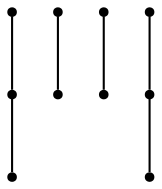 graph {
  node [shape=point,comment="{\"directed\":false,\"doi\":\"10.1007/978-3-642-00219-9_32\",\"figure\":\"4 (1)\"}"]

  v0 [pos="810.5954801160235,1543.7003449179906"]
  v1 [pos="784.3457518821539,1604.9309460033064"]
  v2 [pos="784.3457518821539,1491.2145875063804"]
  v3 [pos="731.8411099278649,1464.0557372353287"]
  v4 [pos="731.8411099278649,1619.9207800431682"]
  v5 [pos="644.3302026615586,1460.5127572493116"]
  v6 [pos="591.8275967265284,1604.9309460033064"]
  v7 [pos="644.3302026615586,1596.30799442638"]
  v8 [pos="591.8275967265284,1491.2145875063804"]
  v9 [pos="565.5757688477981,1543.7003449179904"]

  v9 -- v6 [id="-5",pos="565.5757688477981,1543.7003449179904 591.8275967265284,1604.9309460033064 591.8275967265284,1604.9309460033064 591.8275967265284,1604.9309460033064"]
  v8 -- v9 [id="-11",pos="591.8275967265284,1491.2145875063804 565.5757688477981,1543.7003449179904 565.5757688477981,1543.7003449179904 565.5757688477981,1543.7003449179904"]
  v7 -- v3 [id="-15",pos="644.3302026615586,1596.30799442638 731.8411099278649,1464.0557372353287 731.8411099278649,1464.0557372353287 731.8411099278649,1464.0557372353287"]
  v5 -- v4 [id="-19",pos="644.3302026615586,1460.5127572493116 731.8411099278649,1619.9207800431682 731.8411099278649,1619.9207800431682 731.8411099278649,1619.9207800431682"]
  v0 -- v1 [id="-26",pos="810.5954801160235,1543.7003449179906 784.3457518821539,1604.9309460033064 784.3457518821539,1604.9309460033064 784.3457518821539,1604.9309460033064"]
  v2 -- v0 [id="-32",pos="784.3457518821539,1491.2145875063804 810.5954801160235,1543.7003449179906 810.5954801160235,1543.7003449179906 810.5954801160235,1543.7003449179906"]
}